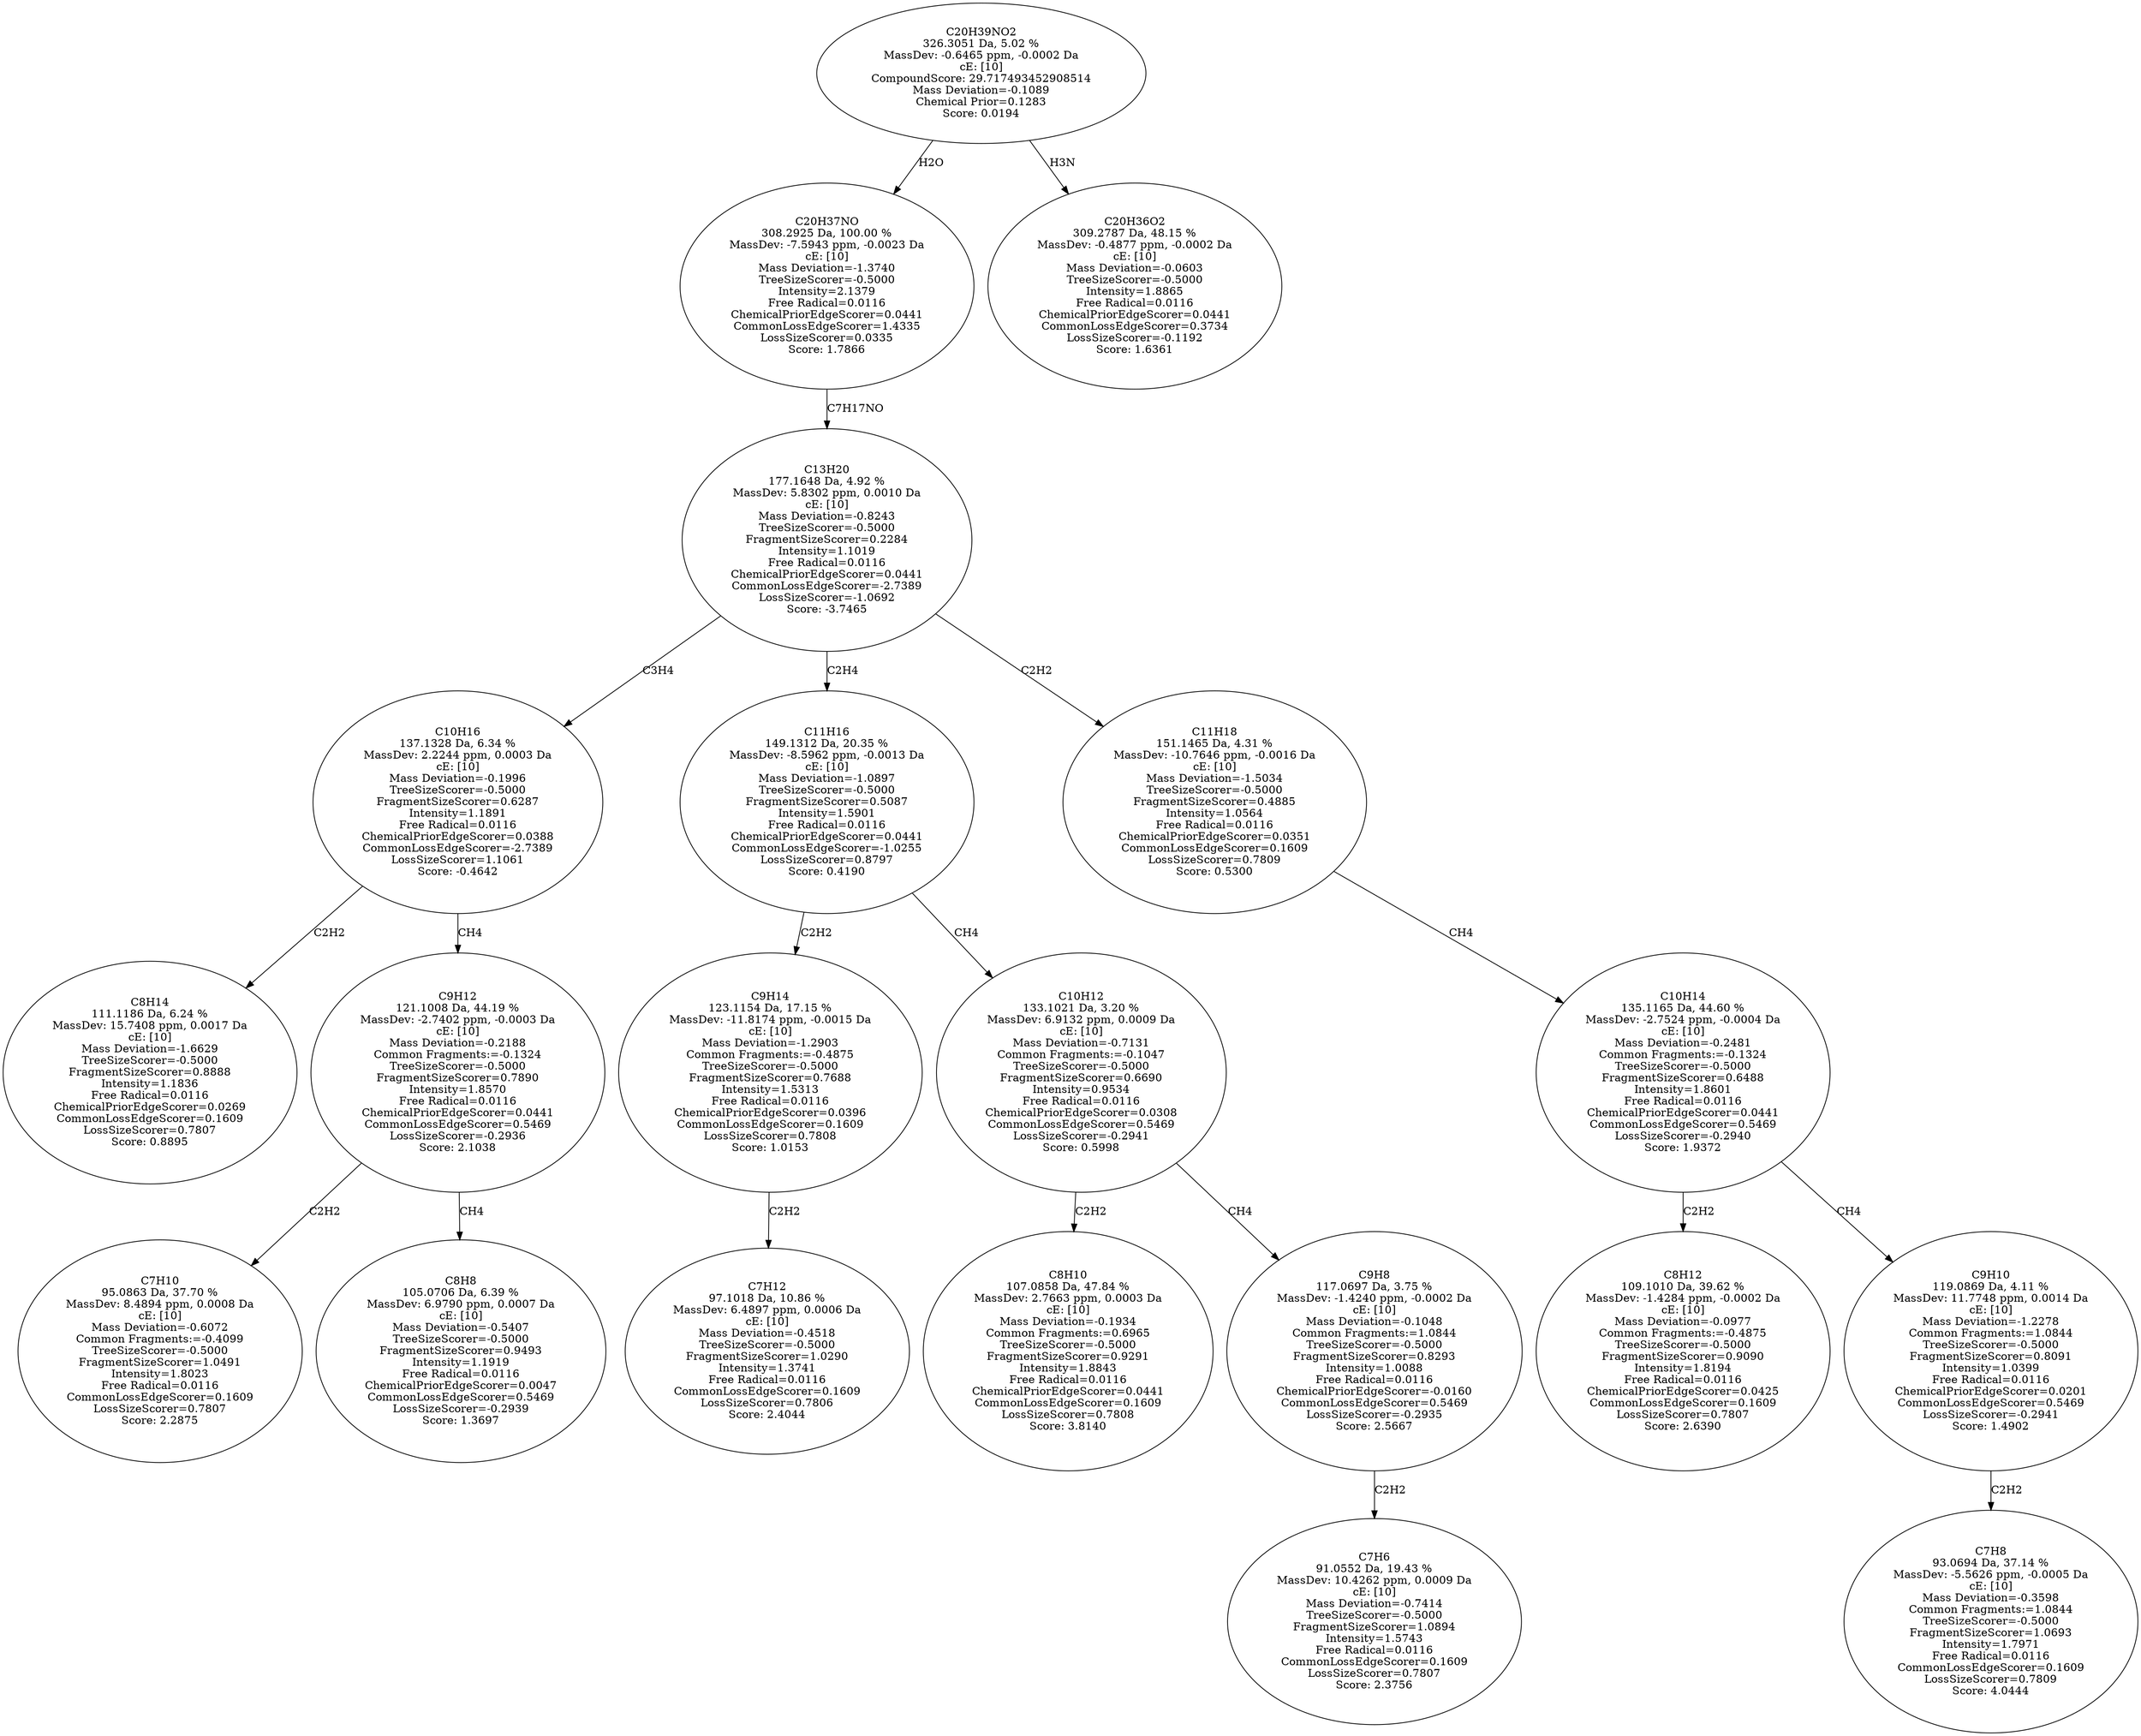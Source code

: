 strict digraph {
v1 [label="C8H14\n111.1186 Da, 6.24 %\nMassDev: 15.7408 ppm, 0.0017 Da\ncE: [10]\nMass Deviation=-1.6629\nTreeSizeScorer=-0.5000\nFragmentSizeScorer=0.8888\nIntensity=1.1836\nFree Radical=0.0116\nChemicalPriorEdgeScorer=0.0269\nCommonLossEdgeScorer=0.1609\nLossSizeScorer=0.7807\nScore: 0.8895"];
v2 [label="C7H10\n95.0863 Da, 37.70 %\nMassDev: 8.4894 ppm, 0.0008 Da\ncE: [10]\nMass Deviation=-0.6072\nCommon Fragments:=-0.4099\nTreeSizeScorer=-0.5000\nFragmentSizeScorer=1.0491\nIntensity=1.8023\nFree Radical=0.0116\nCommonLossEdgeScorer=0.1609\nLossSizeScorer=0.7807\nScore: 2.2875"];
v3 [label="C8H8\n105.0706 Da, 6.39 %\nMassDev: 6.9790 ppm, 0.0007 Da\ncE: [10]\nMass Deviation=-0.5407\nTreeSizeScorer=-0.5000\nFragmentSizeScorer=0.9493\nIntensity=1.1919\nFree Radical=0.0116\nChemicalPriorEdgeScorer=0.0047\nCommonLossEdgeScorer=0.5469\nLossSizeScorer=-0.2939\nScore: 1.3697"];
v4 [label="C9H12\n121.1008 Da, 44.19 %\nMassDev: -2.7402 ppm, -0.0003 Da\ncE: [10]\nMass Deviation=-0.2188\nCommon Fragments:=-0.1324\nTreeSizeScorer=-0.5000\nFragmentSizeScorer=0.7890\nIntensity=1.8570\nFree Radical=0.0116\nChemicalPriorEdgeScorer=0.0441\nCommonLossEdgeScorer=0.5469\nLossSizeScorer=-0.2936\nScore: 2.1038"];
v5 [label="C10H16\n137.1328 Da, 6.34 %\nMassDev: 2.2244 ppm, 0.0003 Da\ncE: [10]\nMass Deviation=-0.1996\nTreeSizeScorer=-0.5000\nFragmentSizeScorer=0.6287\nIntensity=1.1891\nFree Radical=0.0116\nChemicalPriorEdgeScorer=0.0388\nCommonLossEdgeScorer=-2.7389\nLossSizeScorer=1.1061\nScore: -0.4642"];
v6 [label="C7H12\n97.1018 Da, 10.86 %\nMassDev: 6.4897 ppm, 0.0006 Da\ncE: [10]\nMass Deviation=-0.4518\nTreeSizeScorer=-0.5000\nFragmentSizeScorer=1.0290\nIntensity=1.3741\nFree Radical=0.0116\nCommonLossEdgeScorer=0.1609\nLossSizeScorer=0.7806\nScore: 2.4044"];
v7 [label="C9H14\n123.1154 Da, 17.15 %\nMassDev: -11.8174 ppm, -0.0015 Da\ncE: [10]\nMass Deviation=-1.2903\nCommon Fragments:=-0.4875\nTreeSizeScorer=-0.5000\nFragmentSizeScorer=0.7688\nIntensity=1.5313\nFree Radical=0.0116\nChemicalPriorEdgeScorer=0.0396\nCommonLossEdgeScorer=0.1609\nLossSizeScorer=0.7808\nScore: 1.0153"];
v8 [label="C8H10\n107.0858 Da, 47.84 %\nMassDev: 2.7663 ppm, 0.0003 Da\ncE: [10]\nMass Deviation=-0.1934\nCommon Fragments:=0.6965\nTreeSizeScorer=-0.5000\nFragmentSizeScorer=0.9291\nIntensity=1.8843\nFree Radical=0.0116\nChemicalPriorEdgeScorer=0.0441\nCommonLossEdgeScorer=0.1609\nLossSizeScorer=0.7808\nScore: 3.8140"];
v9 [label="C7H6\n91.0552 Da, 19.43 %\nMassDev: 10.4262 ppm, 0.0009 Da\ncE: [10]\nMass Deviation=-0.7414\nTreeSizeScorer=-0.5000\nFragmentSizeScorer=1.0894\nIntensity=1.5743\nFree Radical=0.0116\nCommonLossEdgeScorer=0.1609\nLossSizeScorer=0.7807\nScore: 2.3756"];
v10 [label="C9H8\n117.0697 Da, 3.75 %\nMassDev: -1.4240 ppm, -0.0002 Da\ncE: [10]\nMass Deviation=-0.1048\nCommon Fragments:=1.0844\nTreeSizeScorer=-0.5000\nFragmentSizeScorer=0.8293\nIntensity=1.0088\nFree Radical=0.0116\nChemicalPriorEdgeScorer=-0.0160\nCommonLossEdgeScorer=0.5469\nLossSizeScorer=-0.2935\nScore: 2.5667"];
v11 [label="C10H12\n133.1021 Da, 3.20 %\nMassDev: 6.9132 ppm, 0.0009 Da\ncE: [10]\nMass Deviation=-0.7131\nCommon Fragments:=-0.1047\nTreeSizeScorer=-0.5000\nFragmentSizeScorer=0.6690\nIntensity=0.9534\nFree Radical=0.0116\nChemicalPriorEdgeScorer=0.0308\nCommonLossEdgeScorer=0.5469\nLossSizeScorer=-0.2941\nScore: 0.5998"];
v12 [label="C11H16\n149.1312 Da, 20.35 %\nMassDev: -8.5962 ppm, -0.0013 Da\ncE: [10]\nMass Deviation=-1.0897\nTreeSizeScorer=-0.5000\nFragmentSizeScorer=0.5087\nIntensity=1.5901\nFree Radical=0.0116\nChemicalPriorEdgeScorer=0.0441\nCommonLossEdgeScorer=-1.0255\nLossSizeScorer=0.8797\nScore: 0.4190"];
v13 [label="C8H12\n109.1010 Da, 39.62 %\nMassDev: -1.4284 ppm, -0.0002 Da\ncE: [10]\nMass Deviation=-0.0977\nCommon Fragments:=-0.4875\nTreeSizeScorer=-0.5000\nFragmentSizeScorer=0.9090\nIntensity=1.8194\nFree Radical=0.0116\nChemicalPriorEdgeScorer=0.0425\nCommonLossEdgeScorer=0.1609\nLossSizeScorer=0.7807\nScore: 2.6390"];
v14 [label="C7H8\n93.0694 Da, 37.14 %\nMassDev: -5.5626 ppm, -0.0005 Da\ncE: [10]\nMass Deviation=-0.3598\nCommon Fragments:=1.0844\nTreeSizeScorer=-0.5000\nFragmentSizeScorer=1.0693\nIntensity=1.7971\nFree Radical=0.0116\nCommonLossEdgeScorer=0.1609\nLossSizeScorer=0.7809\nScore: 4.0444"];
v15 [label="C9H10\n119.0869 Da, 4.11 %\nMassDev: 11.7748 ppm, 0.0014 Da\ncE: [10]\nMass Deviation=-1.2278\nCommon Fragments:=1.0844\nTreeSizeScorer=-0.5000\nFragmentSizeScorer=0.8091\nIntensity=1.0399\nFree Radical=0.0116\nChemicalPriorEdgeScorer=0.0201\nCommonLossEdgeScorer=0.5469\nLossSizeScorer=-0.2941\nScore: 1.4902"];
v16 [label="C10H14\n135.1165 Da, 44.60 %\nMassDev: -2.7524 ppm, -0.0004 Da\ncE: [10]\nMass Deviation=-0.2481\nCommon Fragments:=-0.1324\nTreeSizeScorer=-0.5000\nFragmentSizeScorer=0.6488\nIntensity=1.8601\nFree Radical=0.0116\nChemicalPriorEdgeScorer=0.0441\nCommonLossEdgeScorer=0.5469\nLossSizeScorer=-0.2940\nScore: 1.9372"];
v17 [label="C11H18\n151.1465 Da, 4.31 %\nMassDev: -10.7646 ppm, -0.0016 Da\ncE: [10]\nMass Deviation=-1.5034\nTreeSizeScorer=-0.5000\nFragmentSizeScorer=0.4885\nIntensity=1.0564\nFree Radical=0.0116\nChemicalPriorEdgeScorer=0.0351\nCommonLossEdgeScorer=0.1609\nLossSizeScorer=0.7809\nScore: 0.5300"];
v18 [label="C13H20\n177.1648 Da, 4.92 %\nMassDev: 5.8302 ppm, 0.0010 Da\ncE: [10]\nMass Deviation=-0.8243\nTreeSizeScorer=-0.5000\nFragmentSizeScorer=0.2284\nIntensity=1.1019\nFree Radical=0.0116\nChemicalPriorEdgeScorer=0.0441\nCommonLossEdgeScorer=-2.7389\nLossSizeScorer=-1.0692\nScore: -3.7465"];
v19 [label="C20H37NO\n308.2925 Da, 100.00 %\nMassDev: -7.5943 ppm, -0.0023 Da\ncE: [10]\nMass Deviation=-1.3740\nTreeSizeScorer=-0.5000\nIntensity=2.1379\nFree Radical=0.0116\nChemicalPriorEdgeScorer=0.0441\nCommonLossEdgeScorer=1.4335\nLossSizeScorer=0.0335\nScore: 1.7866"];
v20 [label="C20H36O2\n309.2787 Da, 48.15 %\nMassDev: -0.4877 ppm, -0.0002 Da\ncE: [10]\nMass Deviation=-0.0603\nTreeSizeScorer=-0.5000\nIntensity=1.8865\nFree Radical=0.0116\nChemicalPriorEdgeScorer=0.0441\nCommonLossEdgeScorer=0.3734\nLossSizeScorer=-0.1192\nScore: 1.6361"];
v21 [label="C20H39NO2\n326.3051 Da, 5.02 %\nMassDev: -0.6465 ppm, -0.0002 Da\ncE: [10]\nCompoundScore: 29.717493452908514\nMass Deviation=-0.1089\nChemical Prior=0.1283\nScore: 0.0194"];
v5 -> v1 [label="C2H2"];
v4 -> v2 [label="C2H2"];
v4 -> v3 [label="CH4"];
v5 -> v4 [label="CH4"];
v18 -> v5 [label="C3H4"];
v7 -> v6 [label="C2H2"];
v12 -> v7 [label="C2H2"];
v11 -> v8 [label="C2H2"];
v10 -> v9 [label="C2H2"];
v11 -> v10 [label="CH4"];
v12 -> v11 [label="CH4"];
v18 -> v12 [label="C2H4"];
v16 -> v13 [label="C2H2"];
v15 -> v14 [label="C2H2"];
v16 -> v15 [label="CH4"];
v17 -> v16 [label="CH4"];
v18 -> v17 [label="C2H2"];
v19 -> v18 [label="C7H17NO"];
v21 -> v19 [label="H2O"];
v21 -> v20 [label="H3N"];
}